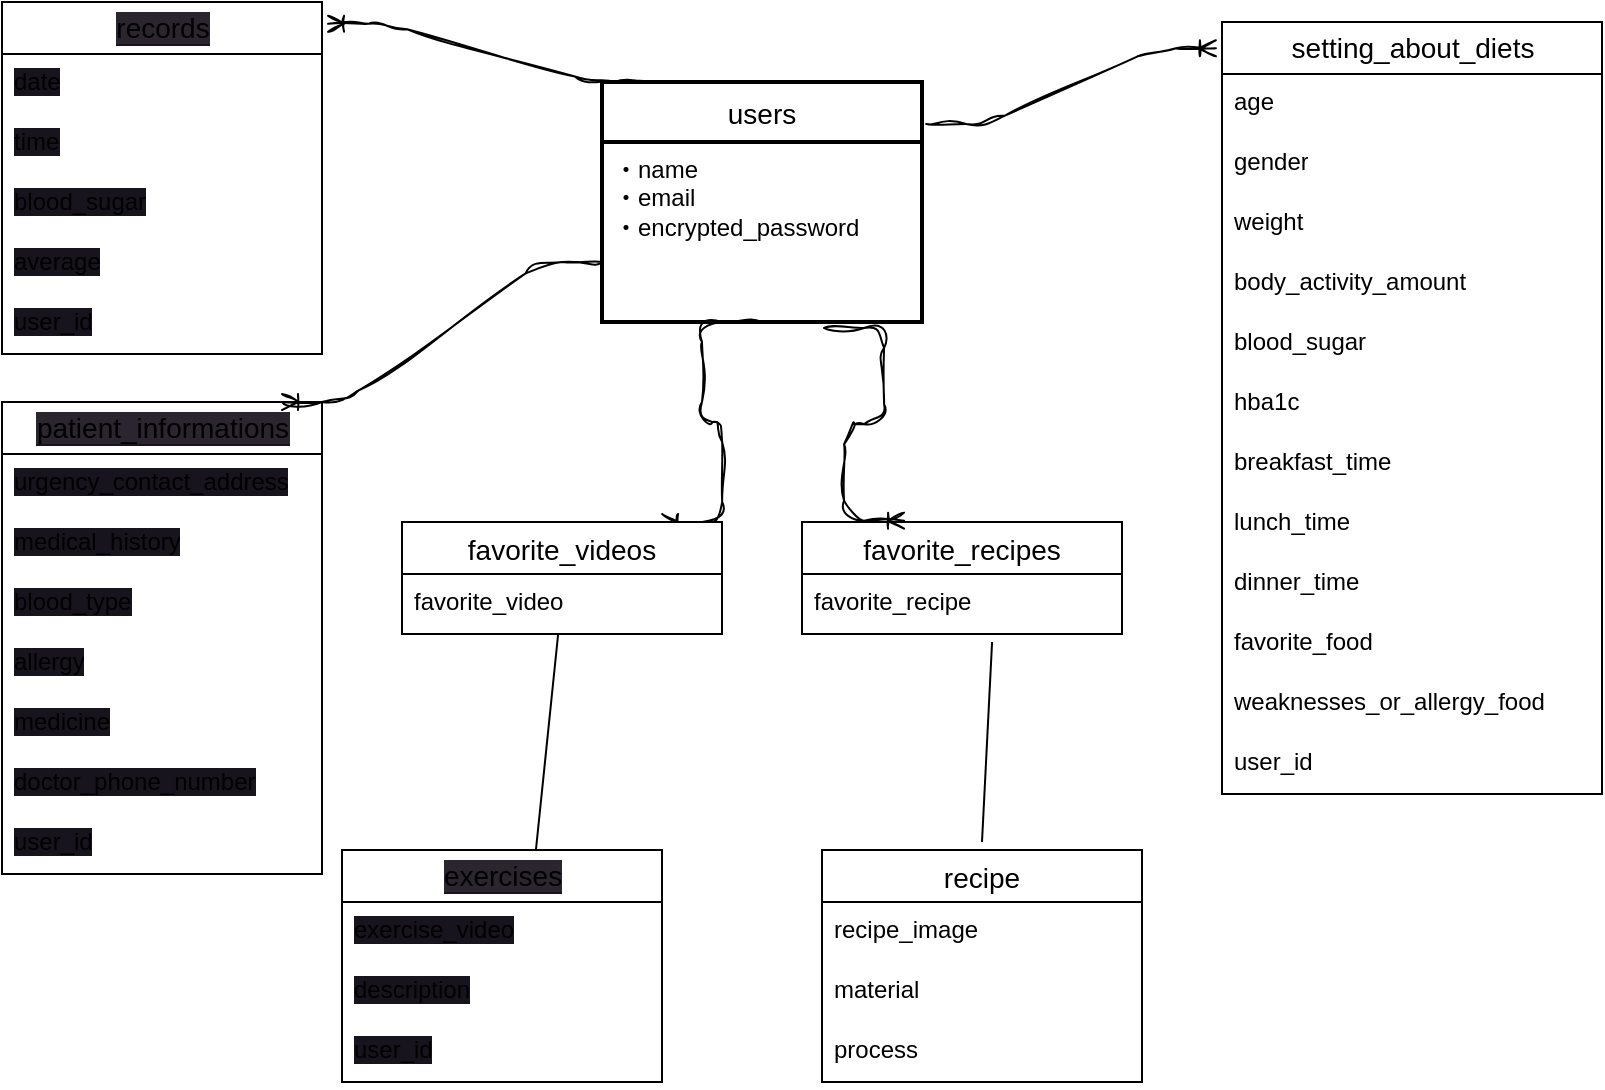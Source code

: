 <mxfile>
    <diagram id="s6lzqkqOKTfxFklAKna5" name="ページ1">
        <mxGraphModel dx="966" dy="797" grid="1" gridSize="10" guides="1" tooltips="1" connect="1" arrows="0" fold="1" page="1" pageScale="1" pageWidth="827" pageHeight="1169" math="0" shadow="0">
            <root>
                <mxCell id="0"/>
                <mxCell id="1" parent="0"/>
                <mxCell id="24" value="users" style="swimlane;childLayout=stackLayout;horizontal=1;startSize=30;horizontalStack=0;rounded=0;fontSize=14;fontStyle=0;strokeWidth=2;resizeParent=0;resizeLast=1;shadow=0;align=center;glass=0;hachureGap=4;fontFamily=Helvetica;swimlaneLine=1;" parent="1" vertex="1">
                    <mxGeometry x="320" y="60" width="160" height="120" as="geometry"/>
                </mxCell>
                <mxCell id="25" value="・name&lt;br&gt;・email&lt;br&gt;・encrypted_password" style="align=left;strokeColor=none;fillColor=none;spacingLeft=4;fontSize=12;verticalAlign=top;resizable=0;rotatable=0;part=1;glass=1;sketch=1;hachureGap=4;jiggle=2;curveFitting=1;fontFamily=Helvetica;html=1;" parent="24" vertex="1">
                    <mxGeometry y="30" width="160" height="90" as="geometry"/>
                </mxCell>
                <mxCell id="38" value="setting_about_diets" style="swimlane;fontStyle=0;childLayout=stackLayout;horizontal=1;startSize=26;horizontalStack=0;resizeParent=1;resizeParentMax=0;resizeLast=0;collapsible=1;marginBottom=0;align=center;fontSize=14;rounded=0;glass=0;sketch=0;hachureGap=4;jiggle=2;curveFitting=1;fontFamily=Helvetica;html=1;" parent="1" vertex="1">
                    <mxGeometry x="630" y="30" width="190" height="386" as="geometry"/>
                </mxCell>
                <mxCell id="39" value="age" style="text;strokeColor=none;fillColor=none;spacingLeft=4;spacingRight=4;overflow=hidden;rotatable=0;points=[[0,0.5],[1,0.5]];portConstraint=eastwest;fontSize=12;rounded=0;glass=0;sketch=0;hachureGap=4;jiggle=2;curveFitting=1;fontFamily=Helvetica;html=1;" parent="38" vertex="1">
                    <mxGeometry y="26" width="190" height="30" as="geometry"/>
                </mxCell>
                <mxCell id="40" value="gender" style="text;strokeColor=none;fillColor=none;spacingLeft=4;spacingRight=4;overflow=hidden;rotatable=0;points=[[0,0.5],[1,0.5]];portConstraint=eastwest;fontSize=12;rounded=0;glass=0;sketch=0;hachureGap=4;jiggle=2;curveFitting=1;fontFamily=Helvetica;html=1;" parent="38" vertex="1">
                    <mxGeometry y="56" width="190" height="30" as="geometry"/>
                </mxCell>
                <mxCell id="41" value="weight" style="text;strokeColor=none;fillColor=none;spacingLeft=4;spacingRight=4;overflow=hidden;rotatable=0;points=[[0,0.5],[1,0.5]];portConstraint=eastwest;fontSize=12;rounded=0;glass=0;sketch=0;hachureGap=4;jiggle=2;curveFitting=1;fontFamily=Helvetica;html=1;" parent="38" vertex="1">
                    <mxGeometry y="86" width="190" height="30" as="geometry"/>
                </mxCell>
                <mxCell id="53" value="body_activity_amount" style="text;strokeColor=none;fillColor=none;spacingLeft=4;spacingRight=4;overflow=hidden;rotatable=0;points=[[0,0.5],[1,0.5]];portConstraint=eastwest;fontSize=12;rounded=0;glass=0;sketch=0;hachureGap=4;jiggle=2;curveFitting=1;fontFamily=Helvetica;html=1;" parent="38" vertex="1">
                    <mxGeometry y="116" width="190" height="30" as="geometry"/>
                </mxCell>
                <mxCell id="52" value="blood_sugar" style="text;strokeColor=none;fillColor=none;spacingLeft=4;spacingRight=4;overflow=hidden;rotatable=0;points=[[0,0.5],[1,0.5]];portConstraint=eastwest;fontSize=12;rounded=0;glass=0;sketch=0;hachureGap=4;jiggle=2;curveFitting=1;fontFamily=Helvetica;html=1;" parent="38" vertex="1">
                    <mxGeometry y="146" width="190" height="30" as="geometry"/>
                </mxCell>
                <mxCell id="51" value="hba1c" style="text;strokeColor=none;fillColor=none;spacingLeft=4;spacingRight=4;overflow=hidden;rotatable=0;points=[[0,0.5],[1,0.5]];portConstraint=eastwest;fontSize=12;rounded=0;glass=0;sketch=0;hachureGap=4;jiggle=2;curveFitting=1;fontFamily=Helvetica;html=1;" parent="38" vertex="1">
                    <mxGeometry y="176" width="190" height="30" as="geometry"/>
                </mxCell>
                <mxCell id="50" value="breakfast_time" style="text;strokeColor=none;fillColor=none;spacingLeft=4;spacingRight=4;overflow=hidden;rotatable=0;points=[[0,0.5],[1,0.5]];portConstraint=eastwest;fontSize=12;rounded=0;glass=0;sketch=0;hachureGap=4;jiggle=2;curveFitting=1;fontFamily=Helvetica;html=1;" parent="38" vertex="1">
                    <mxGeometry y="206" width="190" height="30" as="geometry"/>
                </mxCell>
                <mxCell id="49" value="lunch_time" style="text;strokeColor=none;fillColor=none;spacingLeft=4;spacingRight=4;overflow=hidden;rotatable=0;points=[[0,0.5],[1,0.5]];portConstraint=eastwest;fontSize=12;rounded=0;glass=0;sketch=0;hachureGap=4;jiggle=2;curveFitting=1;fontFamily=Helvetica;html=1;" parent="38" vertex="1">
                    <mxGeometry y="236" width="190" height="30" as="geometry"/>
                </mxCell>
                <mxCell id="48" value="dinner_time" style="text;strokeColor=none;fillColor=none;spacingLeft=4;spacingRight=4;overflow=hidden;rotatable=0;points=[[0,0.5],[1,0.5]];portConstraint=eastwest;fontSize=12;rounded=0;glass=0;sketch=0;hachureGap=4;jiggle=2;curveFitting=1;fontFamily=Helvetica;html=1;" parent="38" vertex="1">
                    <mxGeometry y="266" width="190" height="30" as="geometry"/>
                </mxCell>
                <mxCell id="47" value="favorite_food" style="text;strokeColor=none;fillColor=none;spacingLeft=4;spacingRight=4;overflow=hidden;rotatable=0;points=[[0,0.5],[1,0.5]];portConstraint=eastwest;fontSize=12;rounded=0;glass=0;sketch=0;hachureGap=4;jiggle=2;curveFitting=1;fontFamily=Helvetica;html=1;" parent="38" vertex="1">
                    <mxGeometry y="296" width="190" height="30" as="geometry"/>
                </mxCell>
                <mxCell id="46" value="weaknesses_or_allergy_food" style="text;strokeColor=none;fillColor=none;spacingLeft=4;spacingRight=4;overflow=hidden;rotatable=0;points=[[0,0.5],[1,0.5]];portConstraint=eastwest;fontSize=12;rounded=0;glass=0;sketch=0;hachureGap=4;jiggle=2;curveFitting=1;fontFamily=Helvetica;html=1;" parent="38" vertex="1">
                    <mxGeometry y="326" width="190" height="30" as="geometry"/>
                </mxCell>
                <mxCell id="76" value="user_id" style="text;strokeColor=none;fillColor=none;spacingLeft=4;spacingRight=4;overflow=hidden;rotatable=0;points=[[0,0.5],[1,0.5]];portConstraint=eastwest;fontSize=12;rounded=0;glass=0;sketch=0;hachureGap=4;jiggle=2;curveFitting=1;fontFamily=Helvetica;html=1;" parent="38" vertex="1">
                    <mxGeometry y="356" width="190" height="30" as="geometry"/>
                </mxCell>
                <mxCell id="54" value="&lt;span style=&quot;background-color: rgb(42, 37, 47);&quot;&gt;exercises&lt;/span&gt;" style="swimlane;fontStyle=0;childLayout=stackLayout;horizontal=1;startSize=26;horizontalStack=0;resizeParent=1;resizeParentMax=0;resizeLast=0;collapsible=1;marginBottom=0;align=center;fontSize=14;rounded=0;glass=0;labelBackgroundColor=#18141D;hachureGap=4;fontFamily=Helvetica;html=1;" parent="1" vertex="1">
                    <mxGeometry x="190" y="444" width="160" height="116" as="geometry"/>
                </mxCell>
                <mxCell id="55" value="exercise_video" style="text;strokeColor=none;fillColor=none;spacingLeft=4;spacingRight=4;overflow=hidden;rotatable=0;points=[[0,0.5],[1,0.5]];portConstraint=eastwest;fontSize=12;rounded=0;glass=0;labelBackgroundColor=#18141D;sketch=0;hachureGap=4;jiggle=2;curveFitting=1;fontFamily=Helvetica;html=1;" parent="54" vertex="1">
                    <mxGeometry y="26" width="160" height="30" as="geometry"/>
                </mxCell>
                <mxCell id="56" value="description" style="text;strokeColor=none;fillColor=none;spacingLeft=4;spacingRight=4;overflow=hidden;rotatable=0;points=[[0,0.5],[1,0.5]];portConstraint=eastwest;fontSize=12;rounded=0;glass=0;labelBackgroundColor=#18141D;sketch=0;hachureGap=4;jiggle=2;curveFitting=1;fontFamily=Helvetica;html=1;" parent="54" vertex="1">
                    <mxGeometry y="56" width="160" height="30" as="geometry"/>
                </mxCell>
                <mxCell id="77" value="user_id" style="text;strokeColor=none;fillColor=none;spacingLeft=4;spacingRight=4;overflow=hidden;rotatable=0;points=[[0,0.5],[1,0.5]];portConstraint=eastwest;fontSize=12;rounded=0;glass=0;labelBackgroundColor=#18141D;sketch=0;hachureGap=4;jiggle=2;curveFitting=1;fontFamily=Helvetica;html=1;" parent="54" vertex="1">
                    <mxGeometry y="86" width="160" height="30" as="geometry"/>
                </mxCell>
                <mxCell id="59" value="&lt;span style=&quot;background-color: rgb(42, 37, 47);&quot;&gt;records&lt;/span&gt;" style="swimlane;fontStyle=0;childLayout=stackLayout;horizontal=1;startSize=26;horizontalStack=0;resizeParent=1;resizeParentMax=0;resizeLast=0;collapsible=1;marginBottom=0;align=center;fontSize=14;rounded=0;glass=0;labelBackgroundColor=#18141D;sketch=0;hachureGap=4;jiggle=2;curveFitting=1;fontFamily=Helvetica;html=1;" parent="1" vertex="1">
                    <mxGeometry x="20" y="20" width="160" height="176" as="geometry"/>
                </mxCell>
                <mxCell id="60" value="date" style="text;strokeColor=none;fillColor=none;spacingLeft=4;spacingRight=4;overflow=hidden;rotatable=0;points=[[0,0.5],[1,0.5]];portConstraint=eastwest;fontSize=12;rounded=0;glass=0;labelBackgroundColor=#18141D;sketch=0;hachureGap=4;jiggle=2;curveFitting=1;fontFamily=Helvetica;html=1;flipV=1;" parent="59" vertex="1">
                    <mxGeometry y="26" width="160" height="30" as="geometry"/>
                </mxCell>
                <mxCell id="61" value="time" style="text;strokeColor=none;fillColor=none;spacingLeft=4;spacingRight=4;overflow=hidden;rotatable=0;points=[[0,0.5],[1,0.5]];portConstraint=eastwest;fontSize=12;rounded=0;glass=0;labelBackgroundColor=#18141D;sketch=0;hachureGap=4;jiggle=2;curveFitting=1;fontFamily=Helvetica;html=1;" parent="59" vertex="1">
                    <mxGeometry y="56" width="160" height="30" as="geometry"/>
                </mxCell>
                <mxCell id="62" value="blood_sugar" style="text;strokeColor=none;fillColor=none;spacingLeft=4;spacingRight=4;overflow=hidden;rotatable=0;points=[[0,0.5],[1,0.5]];portConstraint=eastwest;fontSize=12;rounded=0;glass=0;labelBackgroundColor=#18141D;sketch=0;hachureGap=4;jiggle=2;curveFitting=1;fontFamily=Helvetica;html=1;" parent="59" vertex="1">
                    <mxGeometry y="86" width="160" height="30" as="geometry"/>
                </mxCell>
                <mxCell id="67" value="average" style="text;strokeColor=none;fillColor=none;spacingLeft=4;spacingRight=4;overflow=hidden;rotatable=0;points=[[0,0.5],[1,0.5]];portConstraint=eastwest;fontSize=12;rounded=0;glass=0;labelBackgroundColor=#18141D;sketch=0;hachureGap=4;jiggle=2;curveFitting=1;fontFamily=Helvetica;html=1;" parent="59" vertex="1">
                    <mxGeometry y="116" width="160" height="30" as="geometry"/>
                </mxCell>
                <mxCell id="78" value="user_id" style="text;strokeColor=none;fillColor=none;spacingLeft=4;spacingRight=4;overflow=hidden;rotatable=0;points=[[0,0.5],[1,0.5]];portConstraint=eastwest;fontSize=12;rounded=0;glass=0;labelBackgroundColor=#18141D;sketch=0;hachureGap=4;jiggle=2;curveFitting=1;fontFamily=Helvetica;html=1;" parent="59" vertex="1">
                    <mxGeometry y="146" width="160" height="30" as="geometry"/>
                </mxCell>
                <mxCell id="63" value="&lt;span style=&quot;background-color: rgb(42, 37, 47);&quot;&gt;patient_informations&lt;/span&gt;" style="swimlane;fontStyle=0;childLayout=stackLayout;horizontal=1;startSize=26;horizontalStack=0;resizeParent=1;resizeParentMax=0;resizeLast=0;collapsible=1;marginBottom=0;align=center;fontSize=14;rounded=0;glass=0;labelBackgroundColor=#18141D;sketch=0;hachureGap=4;jiggle=2;curveFitting=1;fontFamily=Helvetica;html=1;" parent="1" vertex="1">
                    <mxGeometry x="20" y="220" width="160" height="236" as="geometry"/>
                </mxCell>
                <mxCell id="64" value="urgency_contact_address" style="text;strokeColor=none;fillColor=none;spacingLeft=4;spacingRight=4;overflow=hidden;rotatable=0;points=[[0,0.5],[1,0.5]];portConstraint=eastwest;fontSize=12;rounded=0;glass=0;labelBackgroundColor=#18141D;sketch=0;hachureGap=4;jiggle=2;curveFitting=1;fontFamily=Helvetica;html=1;" parent="63" vertex="1">
                    <mxGeometry y="26" width="160" height="30" as="geometry"/>
                </mxCell>
                <mxCell id="65" value="medical_history" style="text;strokeColor=none;fillColor=none;spacingLeft=4;spacingRight=4;overflow=hidden;rotatable=0;points=[[0,0.5],[1,0.5]];portConstraint=eastwest;fontSize=12;rounded=0;glass=0;labelBackgroundColor=#18141D;sketch=0;hachureGap=4;jiggle=2;curveFitting=1;fontFamily=Helvetica;html=1;" parent="63" vertex="1">
                    <mxGeometry y="56" width="160" height="30" as="geometry"/>
                </mxCell>
                <mxCell id="66" value="blood_type" style="text;strokeColor=none;fillColor=none;spacingLeft=4;spacingRight=4;overflow=hidden;rotatable=0;points=[[0,0.5],[1,0.5]];portConstraint=eastwest;fontSize=12;rounded=0;glass=0;labelBackgroundColor=#18141D;sketch=0;hachureGap=4;jiggle=2;curveFitting=1;fontFamily=Helvetica;html=1;" parent="63" vertex="1">
                    <mxGeometry y="86" width="160" height="30" as="geometry"/>
                </mxCell>
                <mxCell id="70" value="allergy" style="text;strokeColor=none;fillColor=none;spacingLeft=4;spacingRight=4;overflow=hidden;rotatable=0;points=[[0,0.5],[1,0.5]];portConstraint=eastwest;fontSize=12;rounded=0;glass=0;labelBackgroundColor=#18141D;sketch=0;hachureGap=4;jiggle=2;curveFitting=1;fontFamily=Helvetica;html=1;" parent="63" vertex="1">
                    <mxGeometry y="116" width="160" height="30" as="geometry"/>
                </mxCell>
                <mxCell id="69" value="medicine" style="text;strokeColor=none;fillColor=none;spacingLeft=4;spacingRight=4;overflow=hidden;rotatable=0;points=[[0,0.5],[1,0.5]];portConstraint=eastwest;fontSize=12;rounded=0;glass=0;labelBackgroundColor=#18141D;sketch=0;hachureGap=4;jiggle=2;curveFitting=1;fontFamily=Helvetica;html=1;" parent="63" vertex="1">
                    <mxGeometry y="146" width="160" height="30" as="geometry"/>
                </mxCell>
                <mxCell id="68" value="doctor_phone_number" style="text;strokeColor=none;fillColor=none;spacingLeft=4;spacingRight=4;overflow=hidden;rotatable=0;points=[[0,0.5],[1,0.5]];portConstraint=eastwest;fontSize=12;rounded=0;glass=0;labelBackgroundColor=#18141D;sketch=0;hachureGap=4;jiggle=2;curveFitting=1;fontFamily=Helvetica;html=1;" parent="63" vertex="1">
                    <mxGeometry y="176" width="160" height="30" as="geometry"/>
                </mxCell>
                <mxCell id="79" value="user_id" style="text;strokeColor=none;fillColor=none;spacingLeft=4;spacingRight=4;overflow=hidden;rotatable=0;points=[[0,0.5],[1,0.5]];portConstraint=eastwest;fontSize=12;rounded=0;glass=0;labelBackgroundColor=#18141D;sketch=0;hachureGap=4;jiggle=2;curveFitting=1;fontFamily=Helvetica;html=1;" parent="63" vertex="1">
                    <mxGeometry y="206" width="160" height="30" as="geometry"/>
                </mxCell>
                <mxCell id="71" value="" style="edgeStyle=entityRelationEdgeStyle;fontSize=12;html=1;endArrow=ERoneToMany;sketch=1;hachureGap=4;jiggle=2;curveFitting=1;fontFamily=Architects Daughter;fontSource=https%3A%2F%2Ffonts.googleapis.com%2Fcss%3Ffamily%3DArchitects%2BDaughter;entryX=-0.016;entryY=0.034;entryDx=0;entryDy=0;entryPerimeter=0;exitX=1.013;exitY=0.175;exitDx=0;exitDy=0;exitPerimeter=0;" parent="1" source="24" target="38" edge="1">
                    <mxGeometry width="100" height="100" relative="1" as="geometry">
                        <mxPoint x="500" y="160" as="sourcePoint"/>
                        <mxPoint x="460" y="180" as="targetPoint"/>
                    </mxGeometry>
                </mxCell>
                <mxCell id="74" value="" style="edgeStyle=entityRelationEdgeStyle;fontSize=12;html=1;endArrow=ERoneToMany;sketch=1;hachureGap=4;jiggle=2;curveFitting=1;fontFamily=Architects Daughter;fontSource=https%3A%2F%2Ffonts.googleapis.com%2Fcss%3Ffamily%3DArchitects%2BDaughter;entryX=0.875;entryY=0;entryDx=0;entryDy=0;entryPerimeter=0;exitX=0;exitY=0.75;exitDx=0;exitDy=0;" parent="1" source="24" target="63" edge="1">
                    <mxGeometry width="100" height="100" relative="1" as="geometry">
                        <mxPoint x="260" y="280" as="sourcePoint"/>
                        <mxPoint x="360" y="180" as="targetPoint"/>
                    </mxGeometry>
                </mxCell>
                <mxCell id="75" value="" style="edgeStyle=entityRelationEdgeStyle;fontSize=12;html=1;endArrow=ERoneToMany;sketch=1;hachureGap=4;jiggle=2;curveFitting=1;fontFamily=Architects Daughter;fontSource=https%3A%2F%2Ffonts.googleapis.com%2Fcss%3Ffamily%3DArchitects%2BDaughter;exitX=0.163;exitY=0;exitDx=0;exitDy=0;exitPerimeter=0;entryX=1.019;entryY=0.062;entryDx=0;entryDy=0;entryPerimeter=0;" parent="1" source="24" target="59" edge="1">
                    <mxGeometry width="100" height="100" relative="1" as="geometry">
                        <mxPoint x="260" y="280" as="sourcePoint"/>
                        <mxPoint x="360" y="180" as="targetPoint"/>
                    </mxGeometry>
                </mxCell>
                <mxCell id="80" value="recipe" style="swimlane;fontStyle=0;childLayout=stackLayout;horizontal=1;startSize=26;horizontalStack=0;resizeParent=1;resizeParentMax=0;resizeLast=0;collapsible=1;marginBottom=0;align=center;fontSize=14;sketch=0;hachureGap=4;jiggle=2;curveFitting=1;fontFamily=Helvetica;labelBackgroundColor=default;" parent="1" vertex="1">
                    <mxGeometry x="430" y="444" width="160" height="116" as="geometry"/>
                </mxCell>
                <mxCell id="81" value="recipe_image" style="text;strokeColor=none;fillColor=none;spacingLeft=4;spacingRight=4;overflow=hidden;rotatable=0;points=[[0,0.5],[1,0.5]];portConstraint=eastwest;fontSize=12;sketch=0;hachureGap=4;jiggle=2;curveFitting=1;fontFamily=Helvetica;" parent="80" vertex="1">
                    <mxGeometry y="26" width="160" height="30" as="geometry"/>
                </mxCell>
                <mxCell id="82" value="material" style="text;strokeColor=none;fillColor=none;spacingLeft=4;spacingRight=4;overflow=hidden;rotatable=0;points=[[0,0.5],[1,0.5]];portConstraint=eastwest;fontSize=12;sketch=0;hachureGap=4;jiggle=2;curveFitting=1;fontFamily=Helvetica;" parent="80" vertex="1">
                    <mxGeometry y="56" width="160" height="30" as="geometry"/>
                </mxCell>
                <mxCell id="83" value="process" style="text;strokeColor=none;fillColor=none;spacingLeft=4;spacingRight=4;overflow=hidden;rotatable=0;points=[[0,0.5],[1,0.5]];portConstraint=eastwest;fontSize=12;sketch=0;hachureGap=4;jiggle=2;curveFitting=1;fontFamily=Helvetica;" parent="80" vertex="1">
                    <mxGeometry y="86" width="160" height="30" as="geometry"/>
                </mxCell>
                <mxCell id="84" value="favorite_recipes" style="swimlane;fontStyle=0;childLayout=stackLayout;horizontal=1;startSize=26;horizontalStack=0;resizeParent=1;resizeParentMax=0;resizeLast=0;collapsible=1;marginBottom=0;align=center;fontSize=14;sketch=0;hachureGap=4;jiggle=2;curveFitting=1;fontFamily=Helvetica;" parent="1" vertex="1">
                    <mxGeometry x="420" y="280" width="160" height="56" as="geometry"/>
                </mxCell>
                <mxCell id="85" value="favorite_recipe" style="text;strokeColor=none;fillColor=none;spacingLeft=4;spacingRight=4;overflow=hidden;rotatable=0;points=[[0,0.5],[1,0.5]];portConstraint=eastwest;fontSize=12;sketch=0;hachureGap=4;jiggle=2;curveFitting=1;fontFamily=Helvetica;" parent="84" vertex="1">
                    <mxGeometry y="26" width="160" height="30" as="geometry"/>
                </mxCell>
                <mxCell id="89" value="" style="edgeStyle=entityRelationEdgeStyle;fontSize=12;html=1;endArrow=ERoneToMany;sketch=1;hachureGap=4;jiggle=2;curveFitting=1;fontFamily=Helvetica;entryX=0.319;entryY=-0.012;entryDx=0;entryDy=0;entryPerimeter=0;exitX=0.694;exitY=1.033;exitDx=0;exitDy=0;exitPerimeter=0;" parent="1" source="25" target="84" edge="1">
                    <mxGeometry width="100" height="100" relative="1" as="geometry">
                        <mxPoint x="320" y="450" as="sourcePoint"/>
                        <mxPoint x="420" y="350" as="targetPoint"/>
                    </mxGeometry>
                </mxCell>
                <mxCell id="93" value="" style="edgeStyle=entityRelationEdgeStyle;fontSize=12;html=1;endArrow=ERoneToMany;sketch=1;hachureGap=4;jiggle=2;curveFitting=1;fontFamily=Helvetica;exitX=0.5;exitY=1;exitDx=0;exitDy=0;entryX=0.813;entryY=0;entryDx=0;entryDy=0;entryPerimeter=0;" parent="1" source="25" target="98" edge="1">
                    <mxGeometry width="100" height="100" relative="1" as="geometry">
                        <mxPoint x="320" y="400" as="sourcePoint"/>
                        <mxPoint x="270" y="440" as="targetPoint"/>
                    </mxGeometry>
                </mxCell>
                <mxCell id="98" value="favorite_videos" style="swimlane;fontStyle=0;childLayout=stackLayout;horizontal=1;startSize=26;horizontalStack=0;resizeParent=1;resizeParentMax=0;resizeLast=0;collapsible=1;marginBottom=0;align=center;fontSize=14;sketch=0;hachureGap=4;jiggle=2;curveFitting=1;fontFamily=Helvetica;" vertex="1" parent="1">
                    <mxGeometry x="220" y="280" width="160" height="56" as="geometry"/>
                </mxCell>
                <mxCell id="99" value="favorite_video" style="text;strokeColor=none;fillColor=none;spacingLeft=4;spacingRight=4;overflow=hidden;rotatable=0;points=[[0,0.5],[1,0.5]];portConstraint=eastwest;fontSize=12;sketch=0;hachureGap=4;jiggle=2;curveFitting=1;fontFamily=Helvetica;" vertex="1" parent="98">
                    <mxGeometry y="26" width="160" height="30" as="geometry"/>
                </mxCell>
                <mxCell id="105" value="" style="endArrow=none;html=1;rounded=0;hachureGap=4;fontFamily=Helvetica;fontSize=16;entryX=0.594;entryY=1.133;entryDx=0;entryDy=0;entryPerimeter=0;" edge="1" parent="1" target="85">
                    <mxGeometry relative="1" as="geometry">
                        <mxPoint x="510" y="440" as="sourcePoint"/>
                        <mxPoint x="530" y="330" as="targetPoint"/>
                    </mxGeometry>
                </mxCell>
                <mxCell id="106" value="" style="endArrow=none;html=1;rounded=0;sketch=0;hachureGap=4;jiggle=2;curveFitting=1;fontFamily=Helvetica;fontSize=16;exitX=0.488;exitY=1;exitDx=0;exitDy=0;exitPerimeter=0;entryX=0.606;entryY=0;entryDx=0;entryDy=0;entryPerimeter=0;" edge="1" parent="1" source="99" target="54">
                    <mxGeometry relative="1" as="geometry">
                        <mxPoint x="370" y="330" as="sourcePoint"/>
                        <mxPoint x="330" y="400" as="targetPoint"/>
                    </mxGeometry>
                </mxCell>
            </root>
        </mxGraphModel>
    </diagram>
</mxfile>